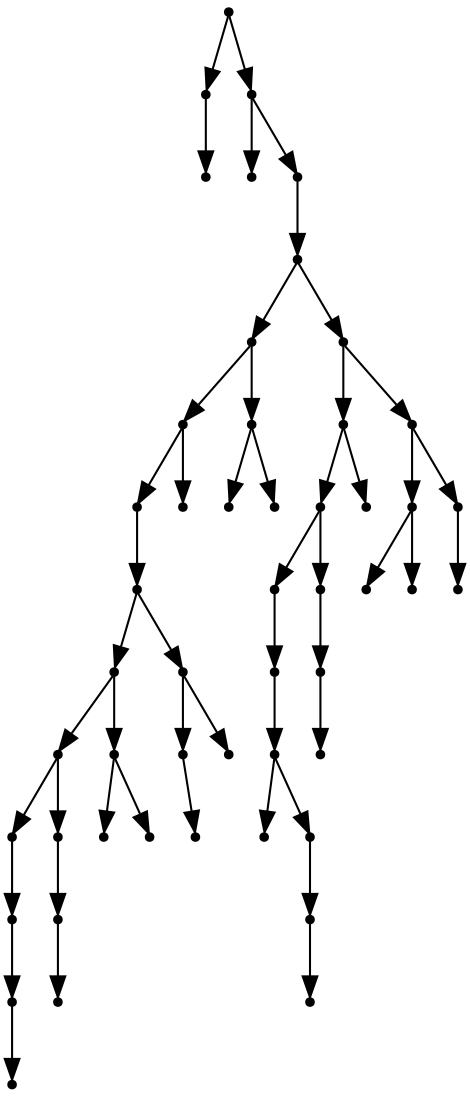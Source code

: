 digraph {
  50 [shape=point];
  1 [shape=point];
  0 [shape=point];
  49 [shape=point];
  2 [shape=point];
  48 [shape=point];
  47 [shape=point];
  26 [shape=point];
  22 [shape=point];
  20 [shape=point];
  19 [shape=point];
  14 [shape=point];
  10 [shape=point];
  6 [shape=point];
  5 [shape=point];
  4 [shape=point];
  3 [shape=point];
  9 [shape=point];
  8 [shape=point];
  7 [shape=point];
  13 [shape=point];
  11 [shape=point];
  12 [shape=point];
  18 [shape=point];
  16 [shape=point];
  15 [shape=point];
  17 [shape=point];
  21 [shape=point];
  25 [shape=point];
  23 [shape=point];
  24 [shape=point];
  46 [shape=point];
  39 [shape=point];
  37 [shape=point];
  33 [shape=point];
  32 [shape=point];
  31 [shape=point];
  27 [shape=point];
  30 [shape=point];
  29 [shape=point];
  28 [shape=point];
  36 [shape=point];
  35 [shape=point];
  34 [shape=point];
  38 [shape=point];
  45 [shape=point];
  42 [shape=point];
  40 [shape=point];
  41 [shape=point];
  44 [shape=point];
  43 [shape=point];
50 -> 1;
1 -> 0;
50 -> 49;
49 -> 2;
49 -> 48;
48 -> 47;
47 -> 26;
26 -> 22;
22 -> 20;
20 -> 19;
19 -> 14;
14 -> 10;
10 -> 6;
6 -> 5;
5 -> 4;
4 -> 3;
10 -> 9;
9 -> 8;
8 -> 7;
14 -> 13;
13 -> 11;
13 -> 12;
19 -> 18;
18 -> 16;
16 -> 15;
18 -> 17;
22 -> 21;
26 -> 25;
25 -> 23;
25 -> 24;
47 -> 46;
46 -> 39;
39 -> 37;
37 -> 33;
33 -> 32;
32 -> 31;
31 -> 27;
31 -> 30;
30 -> 29;
29 -> 28;
37 -> 36;
36 -> 35;
35 -> 34;
39 -> 38;
46 -> 45;
45 -> 42;
42 -> 40;
42 -> 41;
45 -> 44;
44 -> 43;
}
